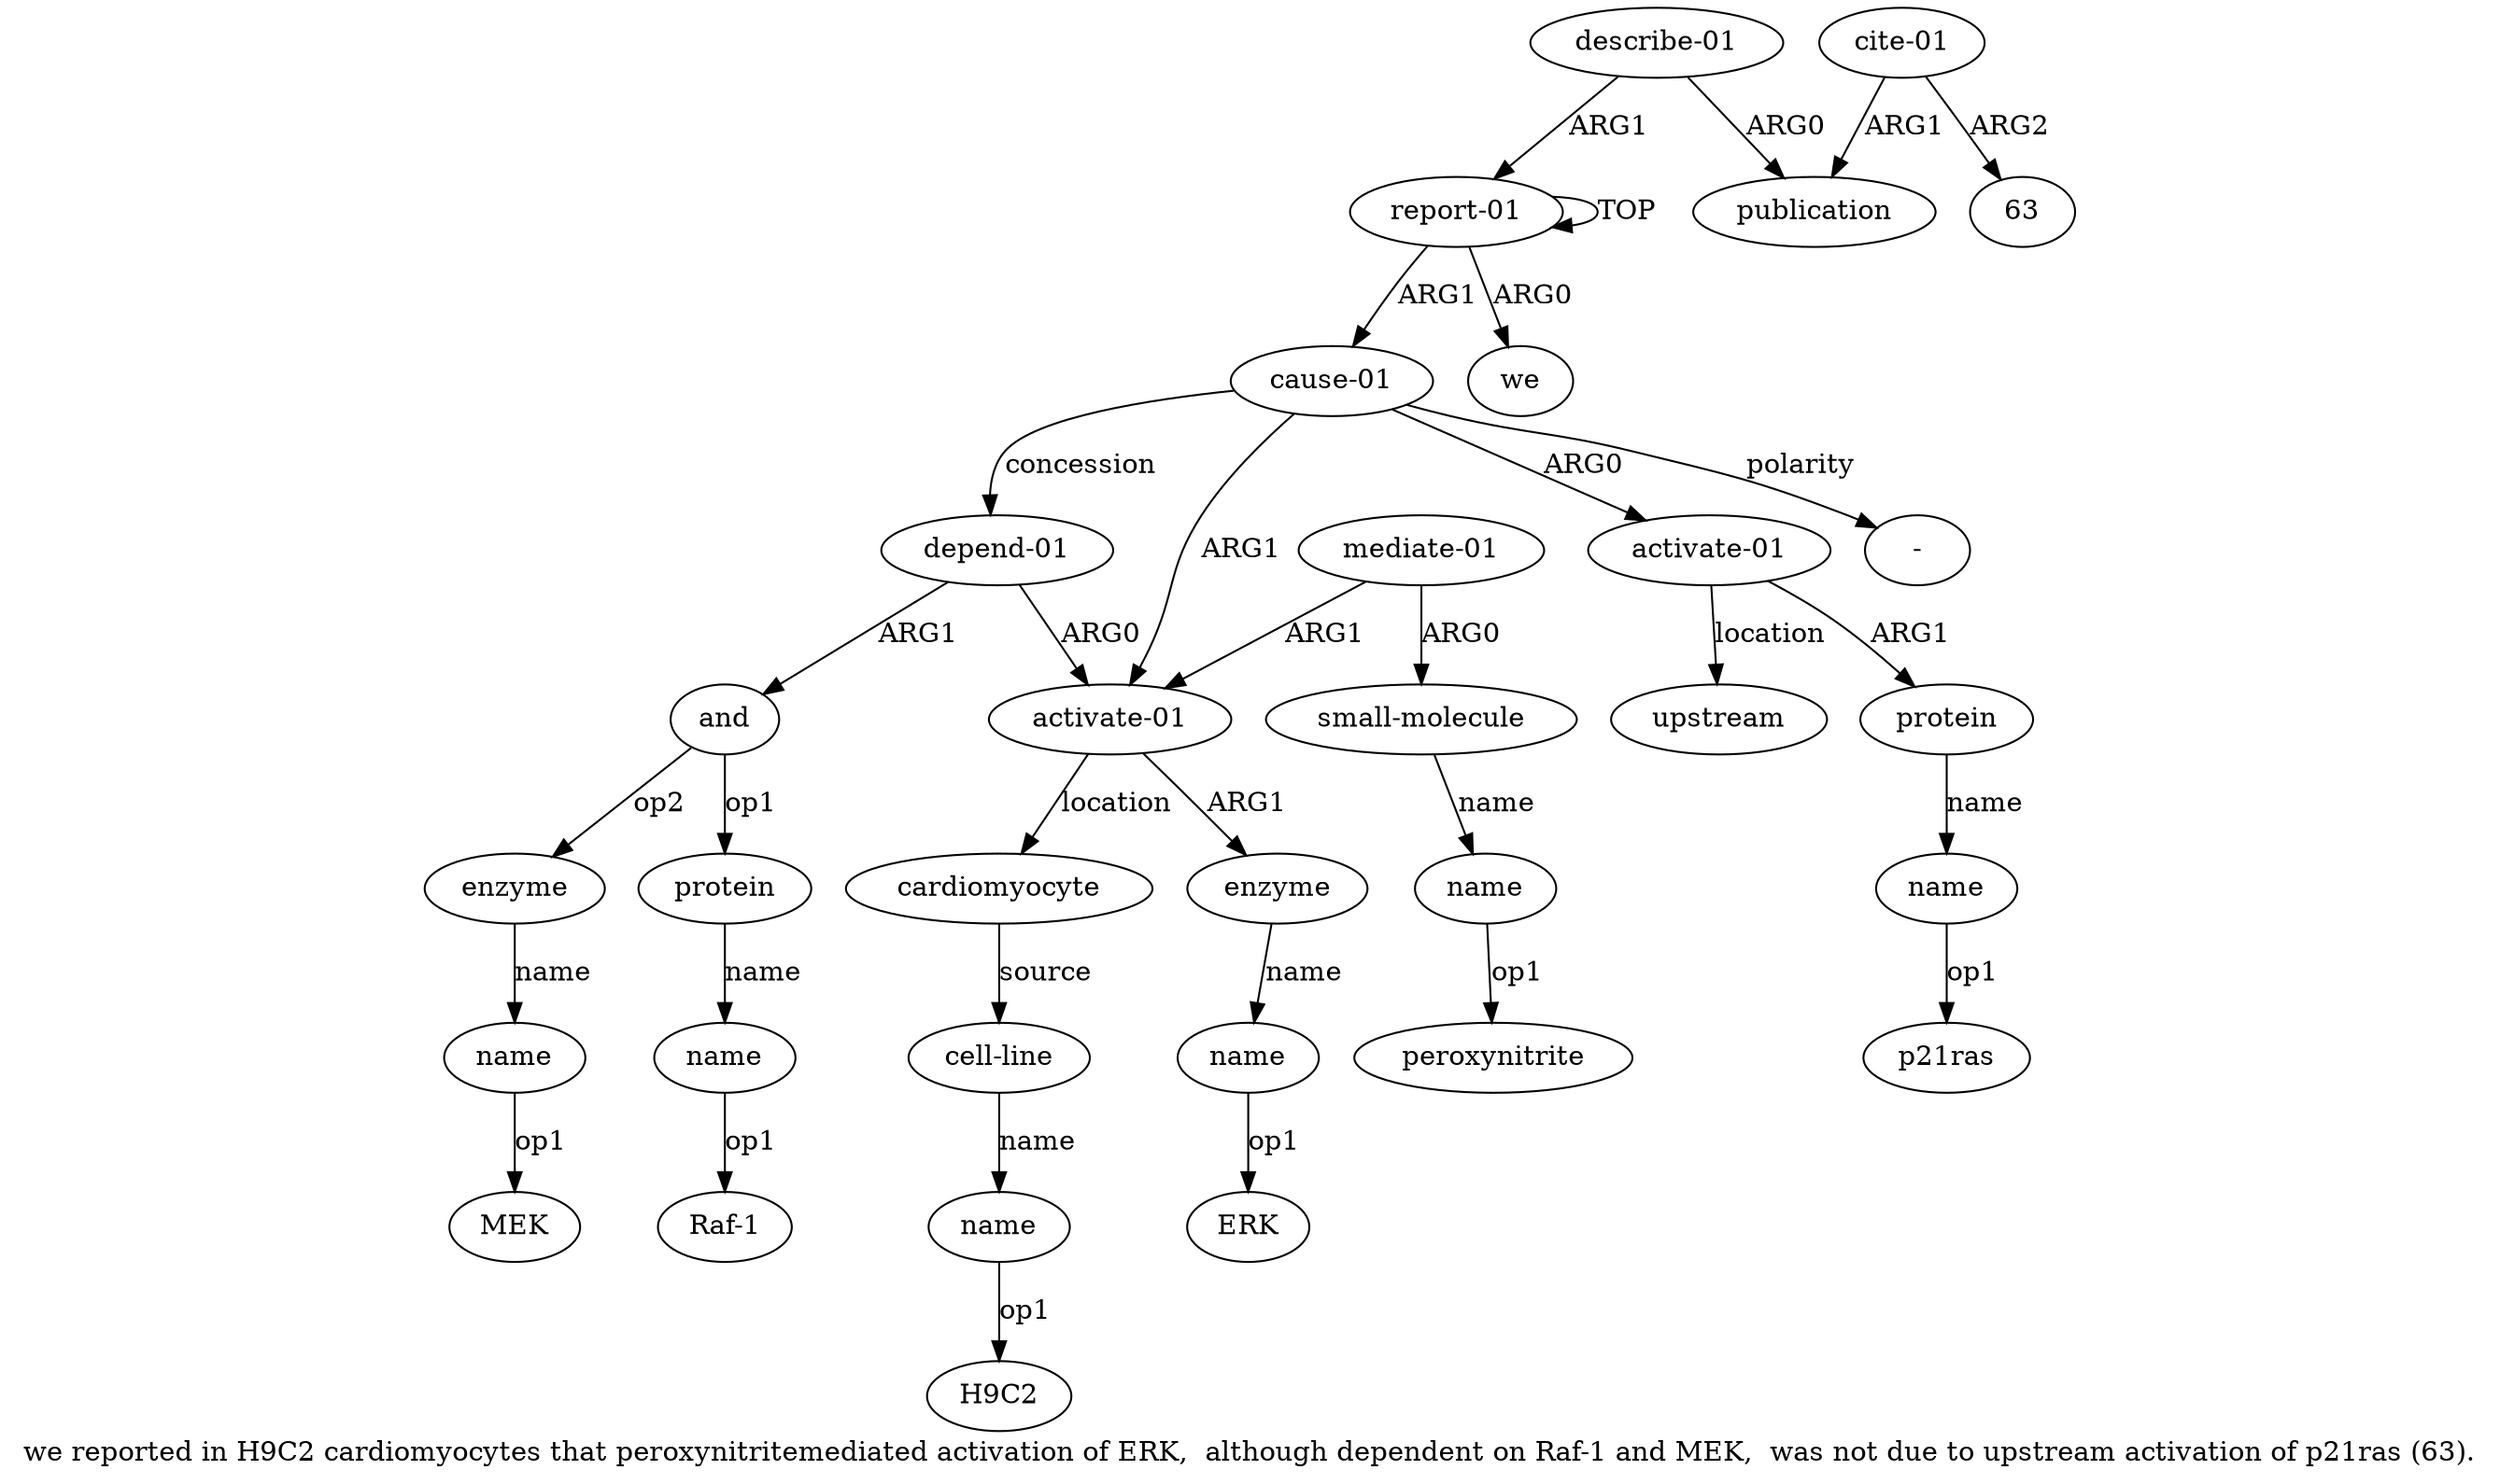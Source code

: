 digraph  {
	graph [label="we reported in H9C2 cardiomyocytes that peroxynitritemediated activation of ERK,  although dependent on Raf-1 and MEK,  was not \
due to upstream activation of p21ras (63)."];
	node [label="\N"];
	a20	 [color=black,
		gold_ind=20,
		gold_label=enzyme,
		label=enzyme,
		test_ind=20,
		test_label=enzyme];
	a21	 [color=black,
		gold_ind=21,
		gold_label=name,
		label=name,
		test_ind=21,
		test_label=name];
	a20 -> a21 [key=0,
	color=black,
	gold_label=name,
	label=name,
	test_label=name];
"a21 MEK" [color=black,
	gold_ind=-1,
	gold_label=MEK,
	label=MEK,
	test_ind=-1,
	test_label=MEK];
a21 -> "a21 MEK" [key=0,
color=black,
gold_label=op1,
label=op1,
test_label=op1];
a22 [color=black,
gold_ind=22,
gold_label="describe-01",
label="describe-01",
test_ind=22,
test_label="describe-01"];
a23 [color=black,
gold_ind=23,
gold_label=publication,
label=publication,
test_ind=23,
test_label=publication];
a22 -> a23 [key=0,
color=black,
gold_label=ARG0,
label=ARG0,
test_label=ARG0];
a0 [color=black,
gold_ind=0,
gold_label="report-01",
label="report-01",
test_ind=0,
test_label="report-01"];
a22 -> a0 [key=0,
color=black,
gold_label=ARG1,
label=ARG1,
test_label=ARG1];
a24 [color=black,
gold_ind=24,
gold_label="cite-01",
label="cite-01",
test_ind=24,
test_label="cite-01"];
a24 -> a23 [key=0,
color=black,
gold_label=ARG1,
label=ARG1,
test_label=ARG1];
"a24 63" [color=black,
gold_ind=-1,
gold_label=63,
label=63,
test_ind=-1,
test_label=63];
a24 -> "a24 63" [key=0,
color=black,
gold_label=ARG2,
label=ARG2,
test_label=ARG2];
"a12 peroxynitrite" [color=black,
gold_ind=-1,
gold_label=peroxynitrite,
label=peroxynitrite,
test_ind=-1,
test_label=peroxynitrite];
"a15 H9C2" [color=black,
gold_ind=-1,
gold_label=H9C2,
label=H9C2,
test_ind=-1,
test_label=H9C2];
a15 [color=black,
gold_ind=15,
gold_label=name,
label=name,
test_ind=15,
test_label=name];
a15 -> "a15 H9C2" [key=0,
color=black,
gold_label=op1,
label=op1,
test_label=op1];
a14 [color=black,
gold_ind=14,
gold_label="cell-line",
label="cell-line",
test_ind=14,
test_label="cell-line"];
a14 -> a15 [key=0,
color=black,
gold_label=name,
label=name,
test_label=name];
a17 [color=black,
gold_ind=17,
gold_label=and,
label=and,
test_ind=17,
test_label=and];
a17 -> a20 [key=0,
color=black,
gold_label=op2,
label=op2,
test_label=op2];
a18 [color=black,
gold_ind=18,
gold_label=protein,
label=protein,
test_ind=18,
test_label=protein];
a17 -> a18 [key=0,
color=black,
gold_label=op1,
label=op1,
test_label=op1];
a16 [color=black,
gold_ind=16,
gold_label="depend-01",
label="depend-01",
test_ind=16,
test_label="depend-01"];
a16 -> a17 [key=0,
color=black,
gold_label=ARG1,
label=ARG1,
test_label=ARG1];
a7 [color=black,
gold_ind=7,
gold_label="activate-01",
label="activate-01",
test_ind=7,
test_label="activate-01"];
a16 -> a7 [key=0,
color=black,
gold_label=ARG0,
label=ARG0,
test_label=ARG0];
a11 [color=black,
gold_ind=11,
gold_label="small-molecule",
label="small-molecule",
test_ind=11,
test_label="small-molecule"];
a12 [color=black,
gold_ind=12,
gold_label=name,
label=name,
test_ind=12,
test_label=name];
a11 -> a12 [key=0,
color=black,
gold_label=name,
label=name,
test_label=name];
a10 [color=black,
gold_ind=10,
gold_label="mediate-01",
label="mediate-01",
test_ind=10,
test_label="mediate-01"];
a10 -> a11 [key=0,
color=black,
gold_label=ARG0,
label=ARG0,
test_label=ARG0];
a10 -> a7 [key=0,
color=black,
gold_label=ARG1,
label=ARG1,
test_label=ARG1];
a13 [color=black,
gold_ind=13,
gold_label=cardiomyocyte,
label=cardiomyocyte,
test_ind=13,
test_label=cardiomyocyte];
a13 -> a14 [key=0,
color=black,
gold_label=source,
label=source,
test_label=source];
a12 -> "a12 peroxynitrite" [key=0,
color=black,
gold_label=op1,
label=op1,
test_label=op1];
"a5 p21ras" [color=black,
gold_ind=-1,
gold_label=p21ras,
label=p21ras,
test_ind=-1,
test_label=p21ras];
a19 [color=black,
gold_ind=19,
gold_label=name,
label=name,
test_ind=19,
test_label=name];
"a19 Raf-1" [color=black,
gold_ind=-1,
gold_label="Raf-1",
label="Raf-1",
test_ind=-1,
test_label="Raf-1"];
a19 -> "a19 Raf-1" [key=0,
color=black,
gold_label=op1,
label=op1,
test_label=op1];
a18 -> a19 [key=0,
color=black,
gold_label=name,
label=name,
test_label=name];
a1 [color=black,
gold_ind=1,
gold_label=we,
label=we,
test_ind=1,
test_label=we];
a0 -> a1 [key=0,
color=black,
gold_label=ARG0,
label=ARG0,
test_label=ARG0];
a0 -> a0 [key=0,
color=black,
gold_label=TOP,
label=TOP,
test_label=TOP];
a2 [color=black,
gold_ind=2,
gold_label="cause-01",
label="cause-01",
test_ind=2,
test_label="cause-01"];
a0 -> a2 [key=0,
color=black,
gold_label=ARG1,
label=ARG1,
test_label=ARG1];
a3 [color=black,
gold_ind=3,
gold_label="activate-01",
label="activate-01",
test_ind=3,
test_label="activate-01"];
a4 [color=black,
gold_ind=4,
gold_label=protein,
label=protein,
test_ind=4,
test_label=protein];
a3 -> a4 [key=0,
color=black,
gold_label=ARG1,
label=ARG1,
test_label=ARG1];
a6 [color=black,
gold_ind=6,
gold_label=upstream,
label=upstream,
test_ind=6,
test_label=upstream];
a3 -> a6 [key=0,
color=black,
gold_label=location,
label=location,
test_label=location];
a2 -> a16 [key=0,
color=black,
gold_label=concession,
label=concession,
test_label=concession];
a2 -> a3 [key=0,
color=black,
gold_label=ARG0,
label=ARG0,
test_label=ARG0];
a2 -> a7 [key=0,
color=black,
gold_label=ARG1,
label=ARG1,
test_label=ARG1];
"a2 -" [color=black,
gold_ind=-1,
gold_label="-",
label="-",
test_ind=-1,
test_label="-"];
a2 -> "a2 -" [key=0,
color=black,
gold_label=polarity,
label=polarity,
test_label=polarity];
a5 [color=black,
gold_ind=5,
gold_label=name,
label=name,
test_ind=5,
test_label=name];
a5 -> "a5 p21ras" [key=0,
color=black,
gold_label=op1,
label=op1,
test_label=op1];
a4 -> a5 [key=0,
color=black,
gold_label=name,
label=name,
test_label=name];
a7 -> a13 [key=0,
color=black,
gold_label=location,
label=location,
test_label=location];
a8 [color=black,
gold_ind=8,
gold_label=enzyme,
label=enzyme,
test_ind=8,
test_label=enzyme];
a7 -> a8 [key=0,
color=black,
gold_label=ARG1,
label=ARG1,
test_label=ARG1];
a9 [color=black,
gold_ind=9,
gold_label=name,
label=name,
test_ind=9,
test_label=name];
"a9 ERK" [color=black,
gold_ind=-1,
gold_label=ERK,
label=ERK,
test_ind=-1,
test_label=ERK];
a9 -> "a9 ERK" [key=0,
color=black,
gold_label=op1,
label=op1,
test_label=op1];
a8 -> a9 [key=0,
color=black,
gold_label=name,
label=name,
test_label=name];
}
